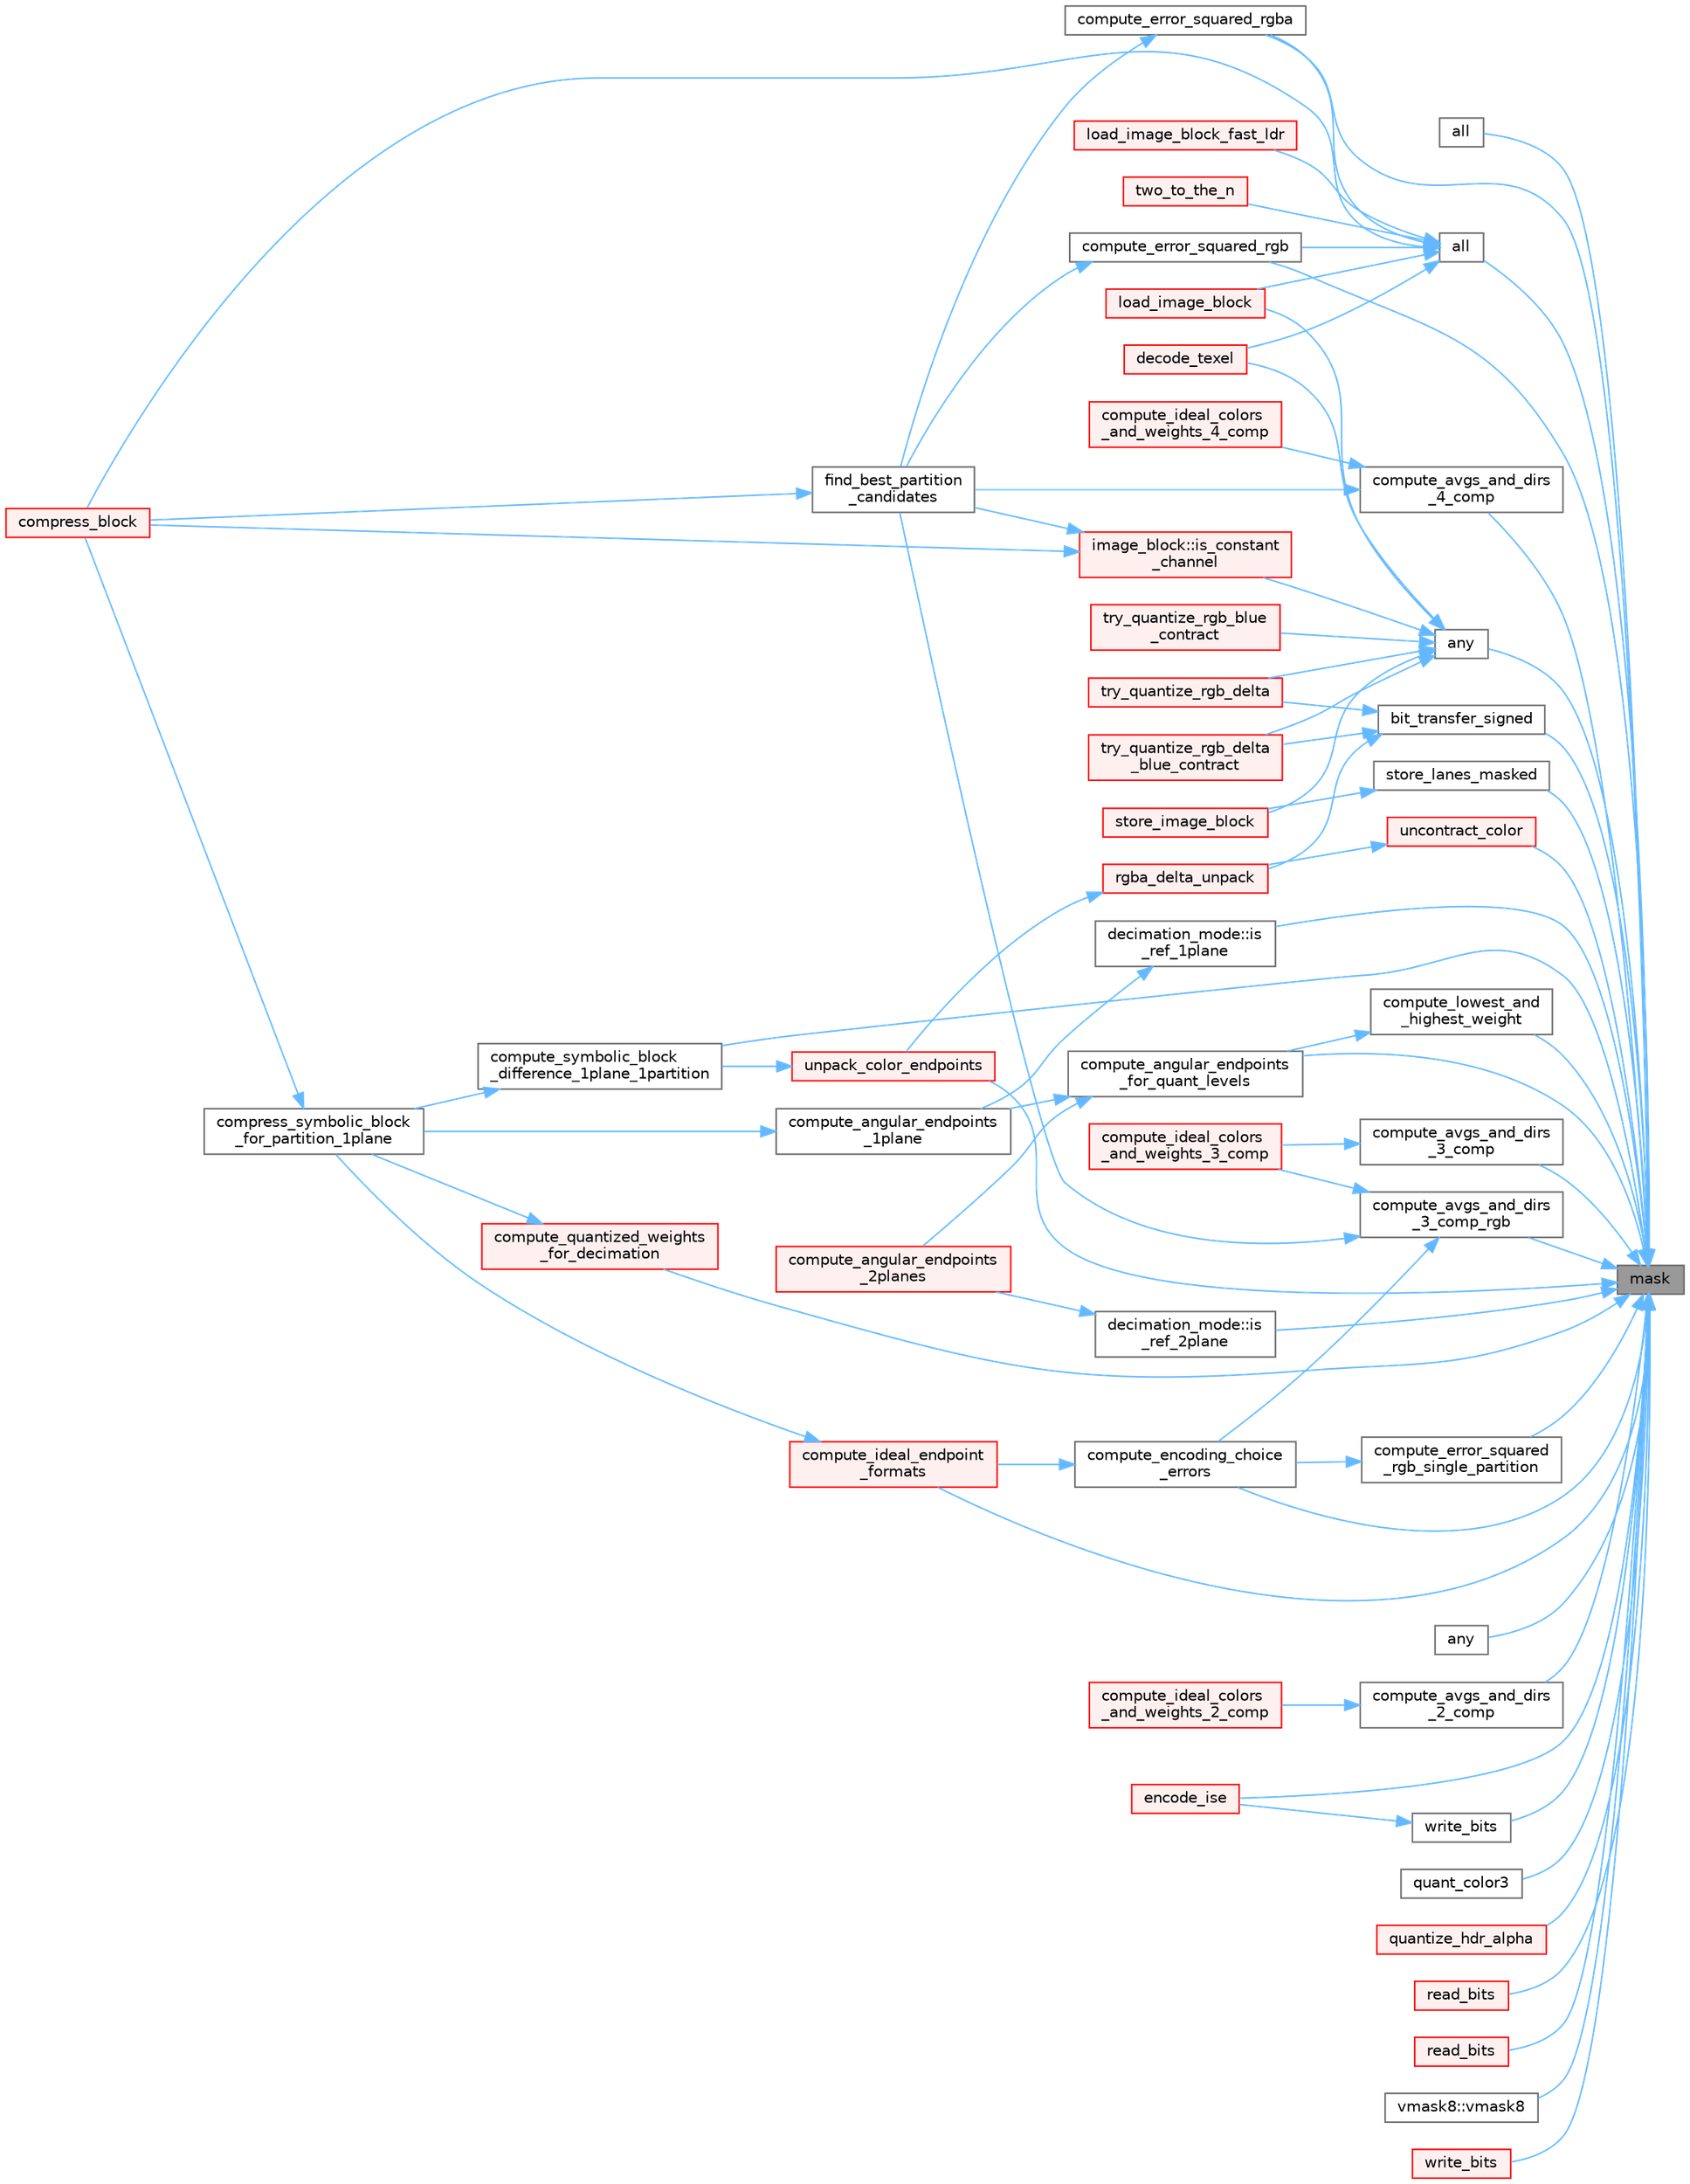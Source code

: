 digraph "mask"
{
 // LATEX_PDF_SIZE
  bgcolor="transparent";
  edge [fontname=Helvetica,fontsize=10,labelfontname=Helvetica,labelfontsize=10];
  node [fontname=Helvetica,fontsize=10,shape=box,height=0.2,width=0.4];
  rankdir="RL";
  Node1 [id="Node000001",label="mask",height=0.2,width=0.4,color="gray40", fillcolor="grey60", style="filled", fontcolor="black",tooltip="Return a 8-bit mask code indicating mask status."];
  Node1 -> Node2 [id="edge1_Node000001_Node000002",dir="back",color="steelblue1",style="solid",tooltip=" "];
  Node2 [id="Node000002",label="all",height=0.2,width=0.4,color="grey40", fillcolor="white", style="filled",URL="$astcenc__vecmathlib__common__4_8h.html#a8f572d996b068aa86a5d48c89514659b",tooltip="True if all lanes are enabled, false otherwise."];
  Node1 -> Node3 [id="edge2_Node000001_Node000003",dir="back",color="steelblue1",style="solid",tooltip=" "];
  Node3 [id="Node000003",label="all",height=0.2,width=0.4,color="grey40", fillcolor="white", style="filled",URL="$astcenc__vecmathlib__avx2__8_8h.html#ad93dff3341cbbeed568d4bd6dc4ef87c",tooltip="True if all lanes are enabled, false otherwise."];
  Node3 -> Node4 [id="edge3_Node000003_Node000004",dir="back",color="steelblue1",style="solid",tooltip=" "];
  Node4 [id="Node000004",label="compress_block",height=0.2,width=0.4,color="red", fillcolor="#FFF0F0", style="filled",URL="$astcenc__compress__symbolic_8cpp.html#a579b9a2ceeecda2fb3abe63b8311df1c",tooltip="Compress an image block into a physical block."];
  Node3 -> Node10 [id="edge4_Node000003_Node000010",dir="back",color="steelblue1",style="solid",tooltip=" "];
  Node10 [id="Node000010",label="compute_error_squared_rgb",height=0.2,width=0.4,color="grey40", fillcolor="white", style="filled",URL="$astcenc__averages__and__directions_8cpp.html#ac4a96475fb0074ef3fd0f08ea66de75e",tooltip="Compute the RGB error for uncorrelated and same chroma projections."];
  Node10 -> Node11 [id="edge5_Node000010_Node000011",dir="back",color="steelblue1",style="solid",tooltip=" "];
  Node11 [id="Node000011",label="find_best_partition\l_candidates",height=0.2,width=0.4,color="grey40", fillcolor="white", style="filled",URL="$astcenc__find__best__partitioning_8cpp.html#a7577b3047a3f9f0fe44fd579f5450630",tooltip="Find the best set of partitions to trial for a given block."];
  Node11 -> Node4 [id="edge6_Node000011_Node000004",dir="back",color="steelblue1",style="solid",tooltip=" "];
  Node3 -> Node12 [id="edge7_Node000003_Node000012",dir="back",color="steelblue1",style="solid",tooltip=" "];
  Node12 [id="Node000012",label="compute_error_squared_rgba",height=0.2,width=0.4,color="grey40", fillcolor="white", style="filled",URL="$astcenc__averages__and__directions_8cpp.html#a2dec702033b002eaf4090eb47ce4ad21",tooltip="Compute the RGBA error for uncorrelated and same chroma projections."];
  Node12 -> Node11 [id="edge8_Node000012_Node000011",dir="back",color="steelblue1",style="solid",tooltip=" "];
  Node3 -> Node13 [id="edge9_Node000003_Node000013",dir="back",color="steelblue1",style="solid",tooltip=" "];
  Node13 [id="Node000013",label="decode_texel",height=0.2,width=0.4,color="red", fillcolor="#FFF0F0", style="filled",URL="$astcenc__decompress__symbolic_8cpp.html#a9389a206914c0bbd0cb8a5d065dc56fe",tooltip="Convert integer color value into a float value for the decoder."];
  Node3 -> Node17 [id="edge10_Node000003_Node000017",dir="back",color="steelblue1",style="solid",tooltip=" "];
  Node17 [id="Node000017",label="load_image_block",height=0.2,width=0.4,color="red", fillcolor="#FFF0F0", style="filled",URL="$astcenc__image_8cpp.html#ac38601dc2481e26c57906255523f7262",tooltip="Load a single image block from the input image."];
  Node3 -> Node18 [id="edge11_Node000003_Node000018",dir="back",color="steelblue1",style="solid",tooltip=" "];
  Node18 [id="Node000018",label="load_image_block_fast_ldr",height=0.2,width=0.4,color="red", fillcolor="#FFF0F0", style="filled",URL="$astcenc__image_8cpp.html#a04e3f01eb10a8a494e1d07b39c496bde",tooltip="Load a single image block from the input image."];
  Node3 -> Node19 [id="edge12_Node000003_Node000019",dir="back",color="steelblue1",style="solid",tooltip=" "];
  Node19 [id="Node000019",label="two_to_the_n",height=0.2,width=0.4,color="red", fillcolor="#FFF0F0", style="filled",URL="$astcenc__vecmathlib_8h.html#a0f5f1db8eeb374db2ffdaca1d0027aa0",tooltip="Return lanewise 2^a for each lane in a."];
  Node1 -> Node24 [id="edge13_Node000001_Node000024",dir="back",color="steelblue1",style="solid",tooltip=" "];
  Node24 [id="Node000024",label="any",height=0.2,width=0.4,color="grey40", fillcolor="white", style="filled",URL="$astcenc__vecmathlib__common__4_8h.html#ae401406fc8fa8faadde558d7198a04eb",tooltip="Generic 4x32-bit vector functions."];
  Node1 -> Node25 [id="edge14_Node000001_Node000025",dir="back",color="steelblue1",style="solid",tooltip=" "];
  Node25 [id="Node000025",label="any",height=0.2,width=0.4,color="grey40", fillcolor="white", style="filled",URL="$astcenc__vecmathlib__avx2__8_8h.html#a1fcb81537a701f246e75fa622c2dd8ee",tooltip="True if any lanes are enabled, false otherwise."];
  Node25 -> Node13 [id="edge15_Node000025_Node000013",dir="back",color="steelblue1",style="solid",tooltip=" "];
  Node25 -> Node26 [id="edge16_Node000025_Node000026",dir="back",color="steelblue1",style="solid",tooltip=" "];
  Node26 [id="Node000026",label="image_block::is_constant\l_channel",height=0.2,width=0.4,color="red", fillcolor="#FFF0F0", style="filled",URL="$structimage__block.html#ae3c0735355d378591db6cb7a011e381a",tooltip="Test if a single color channel is constant across the block."];
  Node26 -> Node4 [id="edge17_Node000026_Node000004",dir="back",color="steelblue1",style="solid",tooltip=" "];
  Node26 -> Node11 [id="edge18_Node000026_Node000011",dir="back",color="steelblue1",style="solid",tooltip=" "];
  Node25 -> Node17 [id="edge19_Node000025_Node000017",dir="back",color="steelblue1",style="solid",tooltip=" "];
  Node25 -> Node31 [id="edge20_Node000025_Node000031",dir="back",color="steelblue1",style="solid",tooltip=" "];
  Node31 [id="Node000031",label="store_image_block",height=0.2,width=0.4,color="red", fillcolor="#FFF0F0", style="filled",URL="$astcenc__image_8cpp.html#a987bc85f97f6168e6c99aa60879622f5",tooltip="Store a single image block to the output image."];
  Node25 -> Node32 [id="edge21_Node000025_Node000032",dir="back",color="steelblue1",style="solid",tooltip=" "];
  Node32 [id="Node000032",label="try_quantize_rgb_blue\l_contract",height=0.2,width=0.4,color="red", fillcolor="#FFF0F0", style="filled",URL="$astcenc__color__quantize_8cpp.html#a1a4ffac105268d9e7ac1058b1b2ad542",tooltip="Try to quantize an LDR RGB color using blue-contraction."];
  Node25 -> Node35 [id="edge22_Node000025_Node000035",dir="back",color="steelblue1",style="solid",tooltip=" "];
  Node35 [id="Node000035",label="try_quantize_rgb_delta",height=0.2,width=0.4,color="red", fillcolor="#FFF0F0", style="filled",URL="$astcenc__color__quantize_8cpp.html#a6b7ee442b1e9da4ac693000c4f805c7b",tooltip="Try to quantize an LDR RGB color using delta encoding."];
  Node25 -> Node37 [id="edge23_Node000025_Node000037",dir="back",color="steelblue1",style="solid",tooltip=" "];
  Node37 [id="Node000037",label="try_quantize_rgb_delta\l_blue_contract",height=0.2,width=0.4,color="red", fillcolor="#FFF0F0", style="filled",URL="$astcenc__color__quantize_8cpp.html#aedceeace1416ce23b9a934ce87f96c3c",tooltip="Try to quantize an LDR RGB color using delta encoding and blue-contraction."];
  Node1 -> Node39 [id="edge24_Node000001_Node000039",dir="back",color="steelblue1",style="solid",tooltip=" "];
  Node39 [id="Node000039",label="bit_transfer_signed",height=0.2,width=0.4,color="grey40", fillcolor="white", style="filled",URL="$astcenc__vecmathlib__common__4_8h.html#acaab0374259bd298c1282e6a0b84bc8f",tooltip="Apply signed bit transfer."];
  Node39 -> Node40 [id="edge25_Node000039_Node000040",dir="back",color="steelblue1",style="solid",tooltip=" "];
  Node40 [id="Node000040",label="rgba_delta_unpack",height=0.2,width=0.4,color="red", fillcolor="#FFF0F0", style="filled",URL="$astcenc__color__unquantize_8cpp.html#abb9e5b31fe822e7e3ab0757f1989a321",tooltip="Unpack an LDR RGBA color that uses delta encoding."];
  Node40 -> Node42 [id="edge26_Node000040_Node000042",dir="back",color="steelblue1",style="solid",tooltip=" "];
  Node42 [id="Node000042",label="unpack_color_endpoints",height=0.2,width=0.4,color="red", fillcolor="#FFF0F0", style="filled",URL="$astcenc__color__unquantize_8cpp.html#ab9b659180fb522b05391892336dbc095",tooltip="Unpack a single pair of encoded endpoints."];
  Node42 -> Node44 [id="edge27_Node000042_Node000044",dir="back",color="steelblue1",style="solid",tooltip=" "];
  Node44 [id="Node000044",label="compute_symbolic_block\l_difference_1plane_1partition",height=0.2,width=0.4,color="grey40", fillcolor="white", style="filled",URL="$astcenc__decompress__symbolic_8cpp.html#aff8e27acd948a9cc5631d99c80906b2f",tooltip="Compute the error between a symbolic block and the original input data."];
  Node44 -> Node28 [id="edge28_Node000044_Node000028",dir="back",color="steelblue1",style="solid",tooltip=" "];
  Node28 [id="Node000028",label="compress_symbolic_block\l_for_partition_1plane",height=0.2,width=0.4,color="grey40", fillcolor="white", style="filled",URL="$astcenc__compress__symbolic_8cpp.html#af5f518a15600c71922e69267dea2db99",tooltip="Compress a block using a chosen partitioning and 1 plane of weights."];
  Node28 -> Node4 [id="edge29_Node000028_Node000004",dir="back",color="steelblue1",style="solid",tooltip=" "];
  Node39 -> Node35 [id="edge30_Node000039_Node000035",dir="back",color="steelblue1",style="solid",tooltip=" "];
  Node39 -> Node37 [id="edge31_Node000039_Node000037",dir="back",color="steelblue1",style="solid",tooltip=" "];
  Node1 -> Node48 [id="edge32_Node000001_Node000048",dir="back",color="steelblue1",style="solid",tooltip=" "];
  Node48 [id="Node000048",label="compute_angular_endpoints\l_for_quant_levels",height=0.2,width=0.4,color="grey40", fillcolor="white", style="filled",URL="$astcenc__weight__align_8cpp.html#a52f057b7da5fc35adac361b3696ac963",tooltip="The main function for the angular algorithm."];
  Node48 -> Node49 [id="edge33_Node000048_Node000049",dir="back",color="steelblue1",style="solid",tooltip=" "];
  Node49 [id="Node000049",label="compute_angular_endpoints\l_1plane",height=0.2,width=0.4,color="grey40", fillcolor="white", style="filled",URL="$astcenc__weight__align_8cpp.html#af1b151d02c3af92eb002dc7172111233",tooltip="Compute the angular endpoints for one plane for each block mode."];
  Node49 -> Node28 [id="edge34_Node000049_Node000028",dir="back",color="steelblue1",style="solid",tooltip=" "];
  Node48 -> Node50 [id="edge35_Node000048_Node000050",dir="back",color="steelblue1",style="solid",tooltip=" "];
  Node50 [id="Node000050",label="compute_angular_endpoints\l_2planes",height=0.2,width=0.4,color="red", fillcolor="#FFF0F0", style="filled",URL="$astcenc__weight__align_8cpp.html#a571d7379fd52446338ef4fa7e700cb42",tooltip="Compute the angular endpoints for two planes for each block mode."];
  Node1 -> Node51 [id="edge36_Node000001_Node000051",dir="back",color="steelblue1",style="solid",tooltip=" "];
  Node51 [id="Node000051",label="compute_avgs_and_dirs\l_2_comp",height=0.2,width=0.4,color="grey40", fillcolor="white", style="filled",URL="$astcenc__averages__and__directions_8cpp.html#a63e55f3f2ec6932357b8387f3dd82f7a",tooltip="Compute averages and dominant directions for each partition in a 2 component texture."];
  Node51 -> Node52 [id="edge37_Node000051_Node000052",dir="back",color="steelblue1",style="solid",tooltip=" "];
  Node52 [id="Node000052",label="compute_ideal_colors\l_and_weights_2_comp",height=0.2,width=0.4,color="red", fillcolor="#FFF0F0", style="filled",URL="$astcenc__ideal__endpoints__and__weights_8cpp.html#ad96c399a873ddd142d4779b6aeb74b87",tooltip="Compute the ideal endpoints and weights for 2 color components."];
  Node1 -> Node53 [id="edge38_Node000001_Node000053",dir="back",color="steelblue1",style="solid",tooltip=" "];
  Node53 [id="Node000053",label="compute_avgs_and_dirs\l_3_comp",height=0.2,width=0.4,color="grey40", fillcolor="white", style="filled",URL="$astcenc__averages__and__directions_8cpp.html#a33f923c5a839af4f1d369a391183c384",tooltip="Compute averages and dominant directions for each partition in a 3 component texture."];
  Node53 -> Node54 [id="edge39_Node000053_Node000054",dir="back",color="steelblue1",style="solid",tooltip=" "];
  Node54 [id="Node000054",label="compute_ideal_colors\l_and_weights_3_comp",height=0.2,width=0.4,color="red", fillcolor="#FFF0F0", style="filled",URL="$astcenc__ideal__endpoints__and__weights_8cpp.html#a7ec20ff2556f6357cc0754c13e841262",tooltip="Compute the ideal endpoints and weights for 3 color components."];
  Node1 -> Node55 [id="edge40_Node000001_Node000055",dir="back",color="steelblue1",style="solid",tooltip=" "];
  Node55 [id="Node000055",label="compute_avgs_and_dirs\l_3_comp_rgb",height=0.2,width=0.4,color="grey40", fillcolor="white", style="filled",URL="$astcenc__averages__and__directions_8cpp.html#a73936e5cf41b74f2b8d9b137a9d64253",tooltip="Compute averages and dominant directions for each partition in a 3 component texture."];
  Node55 -> Node56 [id="edge41_Node000055_Node000056",dir="back",color="steelblue1",style="solid",tooltip=" "];
  Node56 [id="Node000056",label="compute_encoding_choice\l_errors",height=0.2,width=0.4,color="grey40", fillcolor="white", style="filled",URL="$astcenc__pick__best__endpoint__format_8cpp.html#affc96d3eeffef962cd64307bf0b85590",tooltip="For a given set of input colors and partitioning determine endpoint encode errors."];
  Node56 -> Node57 [id="edge42_Node000056_Node000057",dir="back",color="steelblue1",style="solid",tooltip=" "];
  Node57 [id="Node000057",label="compute_ideal_endpoint\l_formats",height=0.2,width=0.4,color="red", fillcolor="#FFF0F0", style="filled",URL="$astcenc__pick__best__endpoint__format_8cpp.html#a81c7b68e8c7b82a5ff718f21bd4f3c35",tooltip="Identify, for each mode, which set of color endpoint produces the best result."];
  Node57 -> Node28 [id="edge43_Node000057_Node000028",dir="back",color="steelblue1",style="solid",tooltip=" "];
  Node55 -> Node54 [id="edge44_Node000055_Node000054",dir="back",color="steelblue1",style="solid",tooltip=" "];
  Node55 -> Node11 [id="edge45_Node000055_Node000011",dir="back",color="steelblue1",style="solid",tooltip=" "];
  Node1 -> Node58 [id="edge46_Node000001_Node000058",dir="back",color="steelblue1",style="solid",tooltip=" "];
  Node58 [id="Node000058",label="compute_avgs_and_dirs\l_4_comp",height=0.2,width=0.4,color="grey40", fillcolor="white", style="filled",URL="$astcenc__averages__and__directions_8cpp.html#a00407861c2f0e767b64b1cb1bb7a27b6",tooltip="Compute averages and dominant directions for each partition in a 4 component texture."];
  Node58 -> Node59 [id="edge47_Node000058_Node000059",dir="back",color="steelblue1",style="solid",tooltip=" "];
  Node59 [id="Node000059",label="compute_ideal_colors\l_and_weights_4_comp",height=0.2,width=0.4,color="red", fillcolor="#FFF0F0", style="filled",URL="$astcenc__ideal__endpoints__and__weights_8cpp.html#a08aebec57ada3441207dce6a7a02797e",tooltip="Compute the ideal endpoints and weights for 4 color components."];
  Node58 -> Node11 [id="edge48_Node000058_Node000011",dir="back",color="steelblue1",style="solid",tooltip=" "];
  Node1 -> Node56 [id="edge49_Node000001_Node000056",dir="back",color="steelblue1",style="solid",tooltip=" "];
  Node1 -> Node10 [id="edge50_Node000001_Node000010",dir="back",color="steelblue1",style="solid",tooltip=" "];
  Node1 -> Node60 [id="edge51_Node000001_Node000060",dir="back",color="steelblue1",style="solid",tooltip=" "];
  Node60 [id="Node000060",label="compute_error_squared\l_rgb_single_partition",height=0.2,width=0.4,color="grey40", fillcolor="white", style="filled",URL="$astcenc__pick__best__endpoint__format_8cpp.html#a118e8a2374bfd56b522a03f938b0f367",tooltip="Functions for finding best endpoint format."];
  Node60 -> Node56 [id="edge52_Node000060_Node000056",dir="back",color="steelblue1",style="solid",tooltip=" "];
  Node1 -> Node12 [id="edge53_Node000001_Node000012",dir="back",color="steelblue1",style="solid",tooltip=" "];
  Node1 -> Node57 [id="edge54_Node000001_Node000057",dir="back",color="steelblue1",style="solid",tooltip=" "];
  Node1 -> Node61 [id="edge55_Node000001_Node000061",dir="back",color="steelblue1",style="solid",tooltip=" "];
  Node61 [id="Node000061",label="compute_lowest_and\l_highest_weight",height=0.2,width=0.4,color="grey40", fillcolor="white", style="filled",URL="$astcenc__weight__align_8cpp.html#a32b24429143eb7c5b7050885943aad1b",tooltip="For a given step size compute the lowest and highest weight."];
  Node61 -> Node48 [id="edge56_Node000061_Node000048",dir="back",color="steelblue1",style="solid",tooltip=" "];
  Node1 -> Node62 [id="edge57_Node000001_Node000062",dir="back",color="steelblue1",style="solid",tooltip=" "];
  Node62 [id="Node000062",label="compute_quantized_weights\l_for_decimation",height=0.2,width=0.4,color="red", fillcolor="#FFF0F0", style="filled",URL="$astcenc__ideal__endpoints__and__weights_8cpp.html#af42cf444db5f16e2ed4fb642acf81f4a",tooltip="Compute the optimal quantized weights for a decimation table."];
  Node62 -> Node28 [id="edge58_Node000062_Node000028",dir="back",color="steelblue1",style="solid",tooltip=" "];
  Node1 -> Node44 [id="edge59_Node000001_Node000044",dir="back",color="steelblue1",style="solid",tooltip=" "];
  Node1 -> Node63 [id="edge60_Node000001_Node000063",dir="back",color="steelblue1",style="solid",tooltip=" "];
  Node63 [id="Node000063",label="encode_ise",height=0.2,width=0.4,color="red", fillcolor="#FFF0F0", style="filled",URL="$astcenc__integer__sequence_8cpp.html#a1e3b68510a3fa2766d2decf242132f2f",tooltip="Encode a packed string using BISE."];
  Node1 -> Node65 [id="edge61_Node000001_Node000065",dir="back",color="steelblue1",style="solid",tooltip=" "];
  Node65 [id="Node000065",label="decimation_mode::is\l_ref_1plane",height=0.2,width=0.4,color="grey40", fillcolor="white", style="filled",URL="$structdecimation__mode.html#ad3899521e22d446efacfceb12f264d4f",tooltip="Test if this mode is active below a given 1 plane weight quant (inclusive)."];
  Node65 -> Node49 [id="edge62_Node000065_Node000049",dir="back",color="steelblue1",style="solid",tooltip=" "];
  Node1 -> Node66 [id="edge63_Node000001_Node000066",dir="back",color="steelblue1",style="solid",tooltip=" "];
  Node66 [id="Node000066",label="decimation_mode::is\l_ref_2plane",height=0.2,width=0.4,color="grey40", fillcolor="white", style="filled",URL="$structdecimation__mode.html#aa2fe4a73b6781930c375b1810a03f73b",tooltip="Test if this mode is active below a given 2 plane weight quant (inclusive)."];
  Node66 -> Node50 [id="edge64_Node000066_Node000050",dir="back",color="steelblue1",style="solid",tooltip=" "];
  Node1 -> Node67 [id="edge65_Node000001_Node000067",dir="back",color="steelblue1",style="solid",tooltip=" "];
  Node67 [id="Node000067",label="quant_color3",height=0.2,width=0.4,color="grey40", fillcolor="white", style="filled",URL="$astcenc__color__quantize_8cpp.html#affbf6defc49c5c213d7a7409c219a557",tooltip="Determine the quantized value given a quantization level and residual."];
  Node1 -> Node68 [id="edge66_Node000001_Node000068",dir="back",color="steelblue1",style="solid",tooltip=" "];
  Node68 [id="Node000068",label="quantize_hdr_alpha",height=0.2,width=0.4,color="red", fillcolor="#FFF0F0", style="filled",URL="$astcenc__color__quantize_8cpp.html#a4c475fce8f14e7437cc348b0319a1365",tooltip="Quantize a HDR A color using either delta or direct RGBA encoding."];
  Node1 -> Node70 [id="edge67_Node000001_Node000070",dir="back",color="steelblue1",style="solid",tooltip=" "];
  Node70 [id="Node000070",label="read_bits",height=0.2,width=0.4,color="red", fillcolor="#FFF0F0", style="filled",URL="$astcenc__symbolic__physical_8cpp.html#a6062008b44453960d62c54f571cccfe1",tooltip="Read up to 8 bits at an arbitrary bit offset."];
  Node1 -> Node72 [id="edge68_Node000001_Node000072",dir="back",color="steelblue1",style="solid",tooltip=" "];
  Node72 [id="Node000072",label="read_bits",height=0.2,width=0.4,color="red", fillcolor="#FFF0F0", style="filled",URL="$astcenc__integer__sequence_8cpp.html#a203e1098560cd6c7b9b9004d9704123e",tooltip="Read up to 16 bits from two bytes."];
  Node1 -> Node74 [id="edge69_Node000001_Node000074",dir="back",color="steelblue1",style="solid",tooltip=" "];
  Node74 [id="Node000074",label="store_lanes_masked",height=0.2,width=0.4,color="grey40", fillcolor="white", style="filled",URL="$astcenc__vecmathlib__avx2__8_8h.html#a2766c60947c6dea0a84cd8d86806c6eb",tooltip="Store a vector, skipping masked lanes."];
  Node74 -> Node31 [id="edge70_Node000074_Node000031",dir="back",color="steelblue1",style="solid",tooltip=" "];
  Node1 -> Node75 [id="edge71_Node000001_Node000075",dir="back",color="steelblue1",style="solid",tooltip=" "];
  Node75 [id="Node000075",label="uncontract_color",height=0.2,width=0.4,color="red", fillcolor="#FFF0F0", style="filled",URL="$astcenc__color__unquantize_8cpp.html#a604a48c74e6d1c8476146b0955331344",tooltip="Functions for color unquantization."];
  Node75 -> Node40 [id="edge72_Node000075_Node000040",dir="back",color="steelblue1",style="solid",tooltip=" "];
  Node1 -> Node42 [id="edge73_Node000001_Node000042",dir="back",color="steelblue1",style="solid",tooltip=" "];
  Node1 -> Node78 [id="edge74_Node000001_Node000078",dir="back",color="steelblue1",style="solid",tooltip=" "];
  Node78 [id="Node000078",label="vmask8::vmask8",height=0.2,width=0.4,color="grey40", fillcolor="white", style="filled",URL="$structvmask8.html#a18832b11d77a9460960f748cd7e84987",tooltip="Construct from 1 scalar value."];
  Node1 -> Node79 [id="edge75_Node000001_Node000079",dir="back",color="steelblue1",style="solid",tooltip=" "];
  Node79 [id="Node000079",label="write_bits",height=0.2,width=0.4,color="red", fillcolor="#FFF0F0", style="filled",URL="$astcenc__symbolic__physical_8cpp.html#ae8ca963a290faa03da1eed39553521ec",tooltip="Write up to 8 bits at an arbitrary bit offset."];
  Node1 -> Node80 [id="edge76_Node000001_Node000080",dir="back",color="steelblue1",style="solid",tooltip=" "];
  Node80 [id="Node000080",label="write_bits",height=0.2,width=0.4,color="grey40", fillcolor="white", style="filled",URL="$astcenc__integer__sequence_8cpp.html#a52b08548f8002494f05802fc24d36489",tooltip="Write up to 8 bits at an arbitrary bit offset."];
  Node80 -> Node63 [id="edge77_Node000080_Node000063",dir="back",color="steelblue1",style="solid",tooltip=" "];
}
